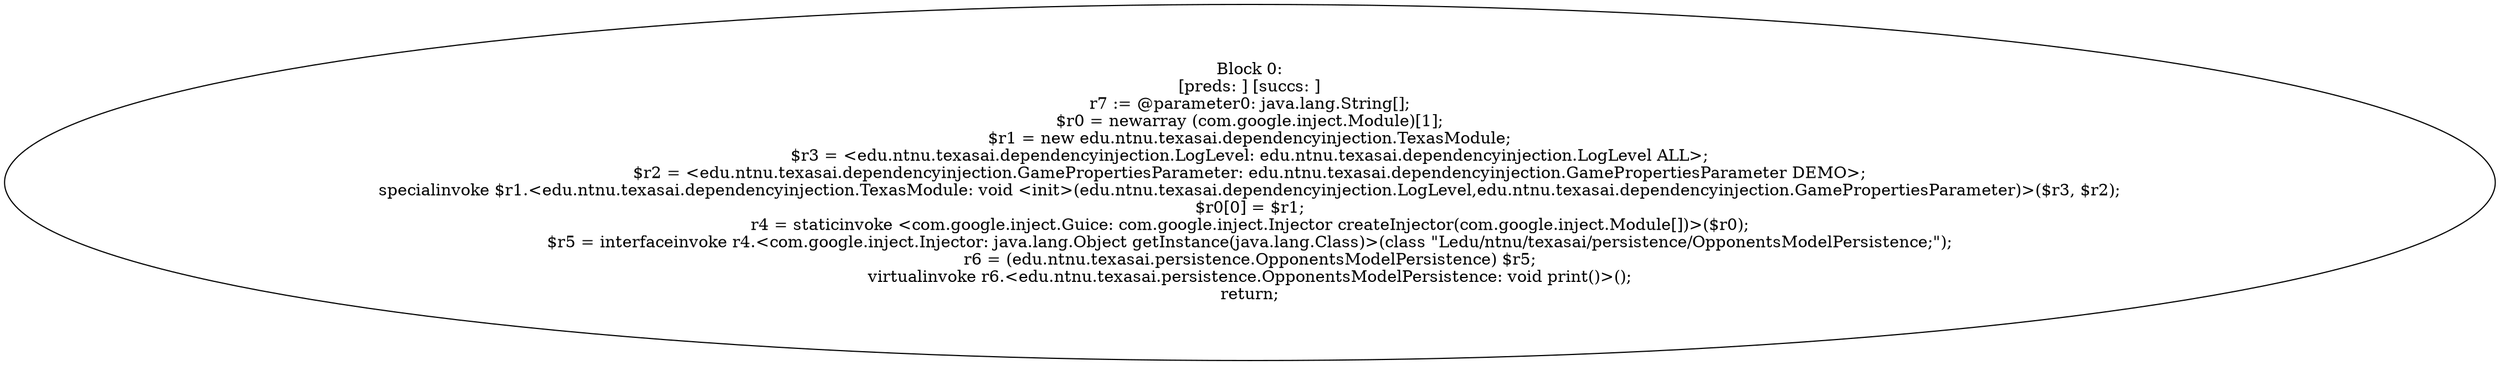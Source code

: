 digraph "unitGraph" {
    "Block 0:
[preds: ] [succs: ]
r7 := @parameter0: java.lang.String[];
$r0 = newarray (com.google.inject.Module)[1];
$r1 = new edu.ntnu.texasai.dependencyinjection.TexasModule;
$r3 = <edu.ntnu.texasai.dependencyinjection.LogLevel: edu.ntnu.texasai.dependencyinjection.LogLevel ALL>;
$r2 = <edu.ntnu.texasai.dependencyinjection.GamePropertiesParameter: edu.ntnu.texasai.dependencyinjection.GamePropertiesParameter DEMO>;
specialinvoke $r1.<edu.ntnu.texasai.dependencyinjection.TexasModule: void <init>(edu.ntnu.texasai.dependencyinjection.LogLevel,edu.ntnu.texasai.dependencyinjection.GamePropertiesParameter)>($r3, $r2);
$r0[0] = $r1;
r4 = staticinvoke <com.google.inject.Guice: com.google.inject.Injector createInjector(com.google.inject.Module[])>($r0);
$r5 = interfaceinvoke r4.<com.google.inject.Injector: java.lang.Object getInstance(java.lang.Class)>(class \"Ledu/ntnu/texasai/persistence/OpponentsModelPersistence;\");
r6 = (edu.ntnu.texasai.persistence.OpponentsModelPersistence) $r5;
virtualinvoke r6.<edu.ntnu.texasai.persistence.OpponentsModelPersistence: void print()>();
return;
"
}
